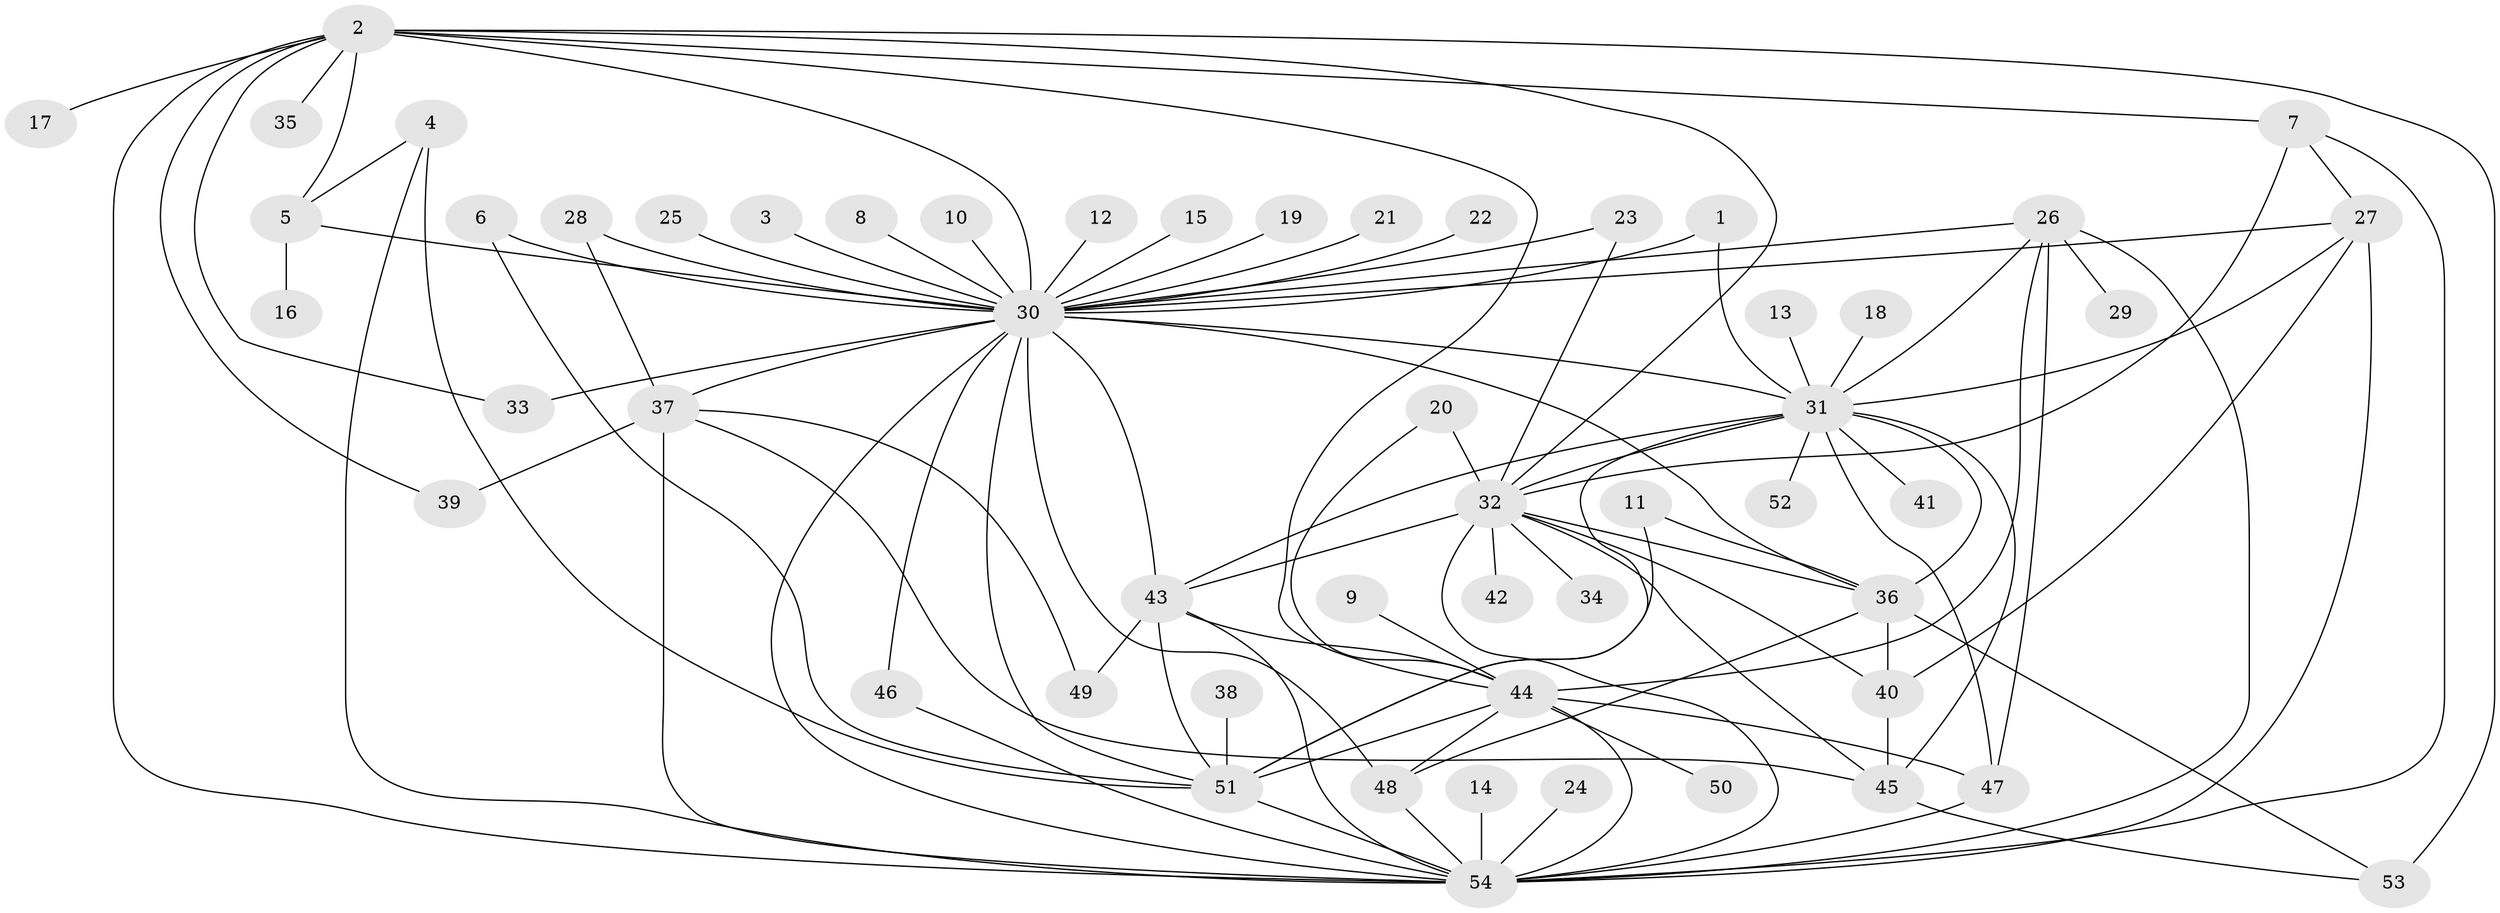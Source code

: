 // original degree distribution, {8: 0.045871559633027525, 6: 0.03669724770642202, 31: 0.009174311926605505, 2: 0.1834862385321101, 1: 0.42201834862385323, 21: 0.009174311926605505, 14: 0.009174311926605505, 3: 0.14678899082568808, 12: 0.009174311926605505, 4: 0.08256880733944955, 5: 0.03669724770642202, 10: 0.009174311926605505}
// Generated by graph-tools (version 1.1) at 2025/49/03/09/25 03:49:50]
// undirected, 54 vertices, 102 edges
graph export_dot {
graph [start="1"]
  node [color=gray90,style=filled];
  1;
  2;
  3;
  4;
  5;
  6;
  7;
  8;
  9;
  10;
  11;
  12;
  13;
  14;
  15;
  16;
  17;
  18;
  19;
  20;
  21;
  22;
  23;
  24;
  25;
  26;
  27;
  28;
  29;
  30;
  31;
  32;
  33;
  34;
  35;
  36;
  37;
  38;
  39;
  40;
  41;
  42;
  43;
  44;
  45;
  46;
  47;
  48;
  49;
  50;
  51;
  52;
  53;
  54;
  1 -- 30 [weight=1.0];
  1 -- 31 [weight=1.0];
  2 -- 5 [weight=1.0];
  2 -- 7 [weight=1.0];
  2 -- 17 [weight=1.0];
  2 -- 30 [weight=1.0];
  2 -- 32 [weight=1.0];
  2 -- 33 [weight=1.0];
  2 -- 35 [weight=1.0];
  2 -- 39 [weight=1.0];
  2 -- 44 [weight=1.0];
  2 -- 53 [weight=1.0];
  2 -- 54 [weight=1.0];
  3 -- 30 [weight=1.0];
  4 -- 5 [weight=1.0];
  4 -- 51 [weight=1.0];
  4 -- 54 [weight=1.0];
  5 -- 16 [weight=1.0];
  5 -- 30 [weight=1.0];
  6 -- 30 [weight=1.0];
  6 -- 51 [weight=1.0];
  7 -- 27 [weight=1.0];
  7 -- 32 [weight=2.0];
  7 -- 54 [weight=1.0];
  8 -- 30 [weight=1.0];
  9 -- 44 [weight=1.0];
  10 -- 30 [weight=1.0];
  11 -- 36 [weight=1.0];
  11 -- 51 [weight=1.0];
  12 -- 30 [weight=1.0];
  13 -- 31 [weight=1.0];
  14 -- 54 [weight=1.0];
  15 -- 30 [weight=1.0];
  18 -- 31 [weight=1.0];
  19 -- 30 [weight=1.0];
  20 -- 32 [weight=1.0];
  20 -- 44 [weight=1.0];
  21 -- 30 [weight=1.0];
  22 -- 30 [weight=1.0];
  23 -- 30 [weight=1.0];
  23 -- 32 [weight=1.0];
  24 -- 54 [weight=1.0];
  25 -- 30 [weight=1.0];
  26 -- 29 [weight=1.0];
  26 -- 30 [weight=1.0];
  26 -- 31 [weight=1.0];
  26 -- 44 [weight=1.0];
  26 -- 47 [weight=1.0];
  26 -- 54 [weight=2.0];
  27 -- 30 [weight=1.0];
  27 -- 31 [weight=1.0];
  27 -- 40 [weight=1.0];
  27 -- 54 [weight=2.0];
  28 -- 30 [weight=1.0];
  28 -- 37 [weight=1.0];
  30 -- 31 [weight=1.0];
  30 -- 33 [weight=1.0];
  30 -- 36 [weight=1.0];
  30 -- 37 [weight=1.0];
  30 -- 43 [weight=1.0];
  30 -- 46 [weight=1.0];
  30 -- 48 [weight=1.0];
  30 -- 51 [weight=1.0];
  30 -- 54 [weight=2.0];
  31 -- 32 [weight=1.0];
  31 -- 36 [weight=1.0];
  31 -- 41 [weight=1.0];
  31 -- 43 [weight=1.0];
  31 -- 45 [weight=1.0];
  31 -- 47 [weight=1.0];
  31 -- 51 [weight=1.0];
  31 -- 52 [weight=1.0];
  32 -- 34 [weight=1.0];
  32 -- 36 [weight=1.0];
  32 -- 40 [weight=1.0];
  32 -- 42 [weight=1.0];
  32 -- 43 [weight=1.0];
  32 -- 45 [weight=1.0];
  32 -- 54 [weight=1.0];
  36 -- 40 [weight=1.0];
  36 -- 48 [weight=1.0];
  36 -- 53 [weight=1.0];
  37 -- 39 [weight=1.0];
  37 -- 45 [weight=1.0];
  37 -- 49 [weight=1.0];
  37 -- 54 [weight=1.0];
  38 -- 51 [weight=1.0];
  40 -- 45 [weight=1.0];
  43 -- 44 [weight=1.0];
  43 -- 49 [weight=1.0];
  43 -- 51 [weight=1.0];
  43 -- 54 [weight=1.0];
  44 -- 47 [weight=1.0];
  44 -- 48 [weight=1.0];
  44 -- 50 [weight=1.0];
  44 -- 51 [weight=1.0];
  44 -- 54 [weight=1.0];
  45 -- 53 [weight=1.0];
  46 -- 54 [weight=1.0];
  47 -- 54 [weight=1.0];
  48 -- 54 [weight=1.0];
  51 -- 54 [weight=1.0];
}
